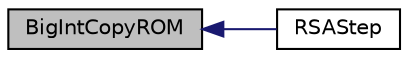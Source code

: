 digraph "BigIntCopyROM"
{
  edge [fontname="Helvetica",fontsize="10",labelfontname="Helvetica",labelfontsize="10"];
  node [fontname="Helvetica",fontsize="10",shape=record];
  rankdir="LR";
  Node1 [label="BigIntCopyROM",height=0.2,width=0.4,color="black", fillcolor="grey75", style="filled", fontcolor="black"];
  Node1 -> Node2 [dir="back",color="midnightblue",fontsize="10",style="solid"];
  Node2 [label="RSAStep",height=0.2,width=0.4,color="black", fillcolor="white", style="filled",URL="$_r_s_a_8c.html#a9f384ff66580f6b8fb0025caa242657b"];
}
